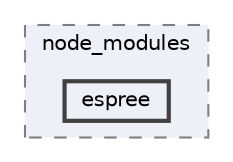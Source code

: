 digraph "pkiclassroomrescheduler/src/main/frontend/node_modules/espree"
{
 // LATEX_PDF_SIZE
  bgcolor="transparent";
  edge [fontname=Helvetica,fontsize=10,labelfontname=Helvetica,labelfontsize=10];
  node [fontname=Helvetica,fontsize=10,shape=box,height=0.2,width=0.4];
  compound=true
  subgraph clusterdir_72953eda66ccb3a2722c28e1c3e6c23b {
    graph [ bgcolor="#edf0f7", pencolor="grey50", label="node_modules", fontname=Helvetica,fontsize=10 style="filled,dashed", URL="dir_72953eda66ccb3a2722c28e1c3e6c23b.html",tooltip=""]
  dir_c9f5786f532c90f0797a1e3ee3598f10 [label="espree", fillcolor="#edf0f7", color="grey25", style="filled,bold", URL="dir_c9f5786f532c90f0797a1e3ee3598f10.html",tooltip=""];
  }
}
